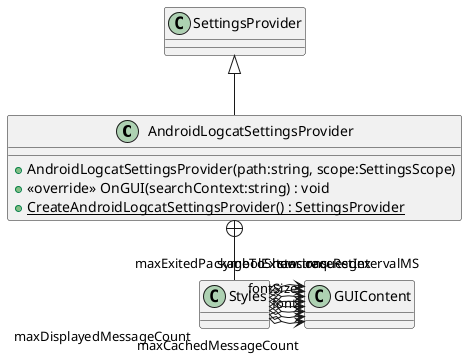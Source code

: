 @startuml
class AndroidLogcatSettingsProvider {
    + AndroidLogcatSettingsProvider(path:string, scope:SettingsScope)
    + <<override>> OnGUI(searchContext:string) : void
    + {static} CreateAndroidLogcatSettingsProvider() : SettingsProvider
}
class Styles {
}
SettingsProvider <|-- AndroidLogcatSettingsProvider
AndroidLogcatSettingsProvider +-- Styles
Styles o-> "maxCachedMessageCount" GUIContent
Styles o-> "maxDisplayedMessageCount" GUIContent
Styles o-> "font" GUIContent
Styles o-> "fontSize" GUIContent
Styles o-> "stactraceRegex" GUIContent
Styles o-> "symbolExtensions" GUIContent
Styles o-> "requestIntervalMS" GUIContent
Styles o-> "maxExitedPackageToShow" GUIContent
@enduml

